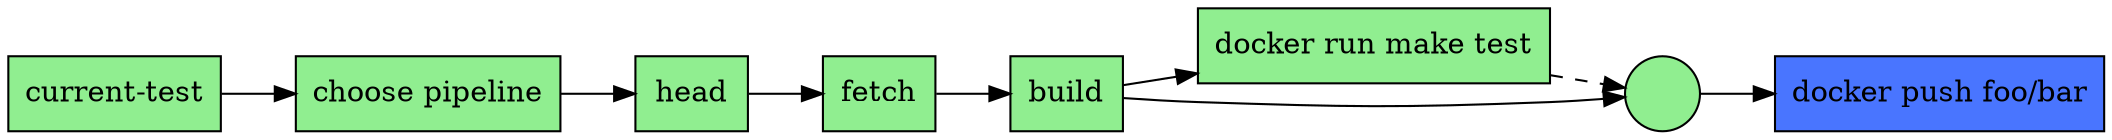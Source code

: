 digraph pipeline {
  node [shape="box"]
  rankdir=LR
  n3 [label="current-test",fillcolor="#90ee90",style="filled"]
  n2 [label="choose pipeline",fillcolor="#90ee90",style="filled"]
  n8 [label="head",fillcolor="#90ee90",style="filled"]
  n7 [label="fetch",fillcolor="#90ee90",style="filled"]
  n6 [label="build",fillcolor="#90ee90",style="filled"]
  n5 [label="docker run make test",fillcolor="#90ee90",style="filled"]
  n4 [label="",fillcolor="#90ee90",style="filled",shape="circle"]
  n1 [label="docker push foo/bar",fillcolor="#4975ff",style="filled"]
  n4 -> n1
  n6 -> n4
  n5 -> n4 [style="dashed"]
  n6 -> n5
  n7 -> n6
  n8 -> n7
  n2 -> n8
  n3 -> n2
  }
